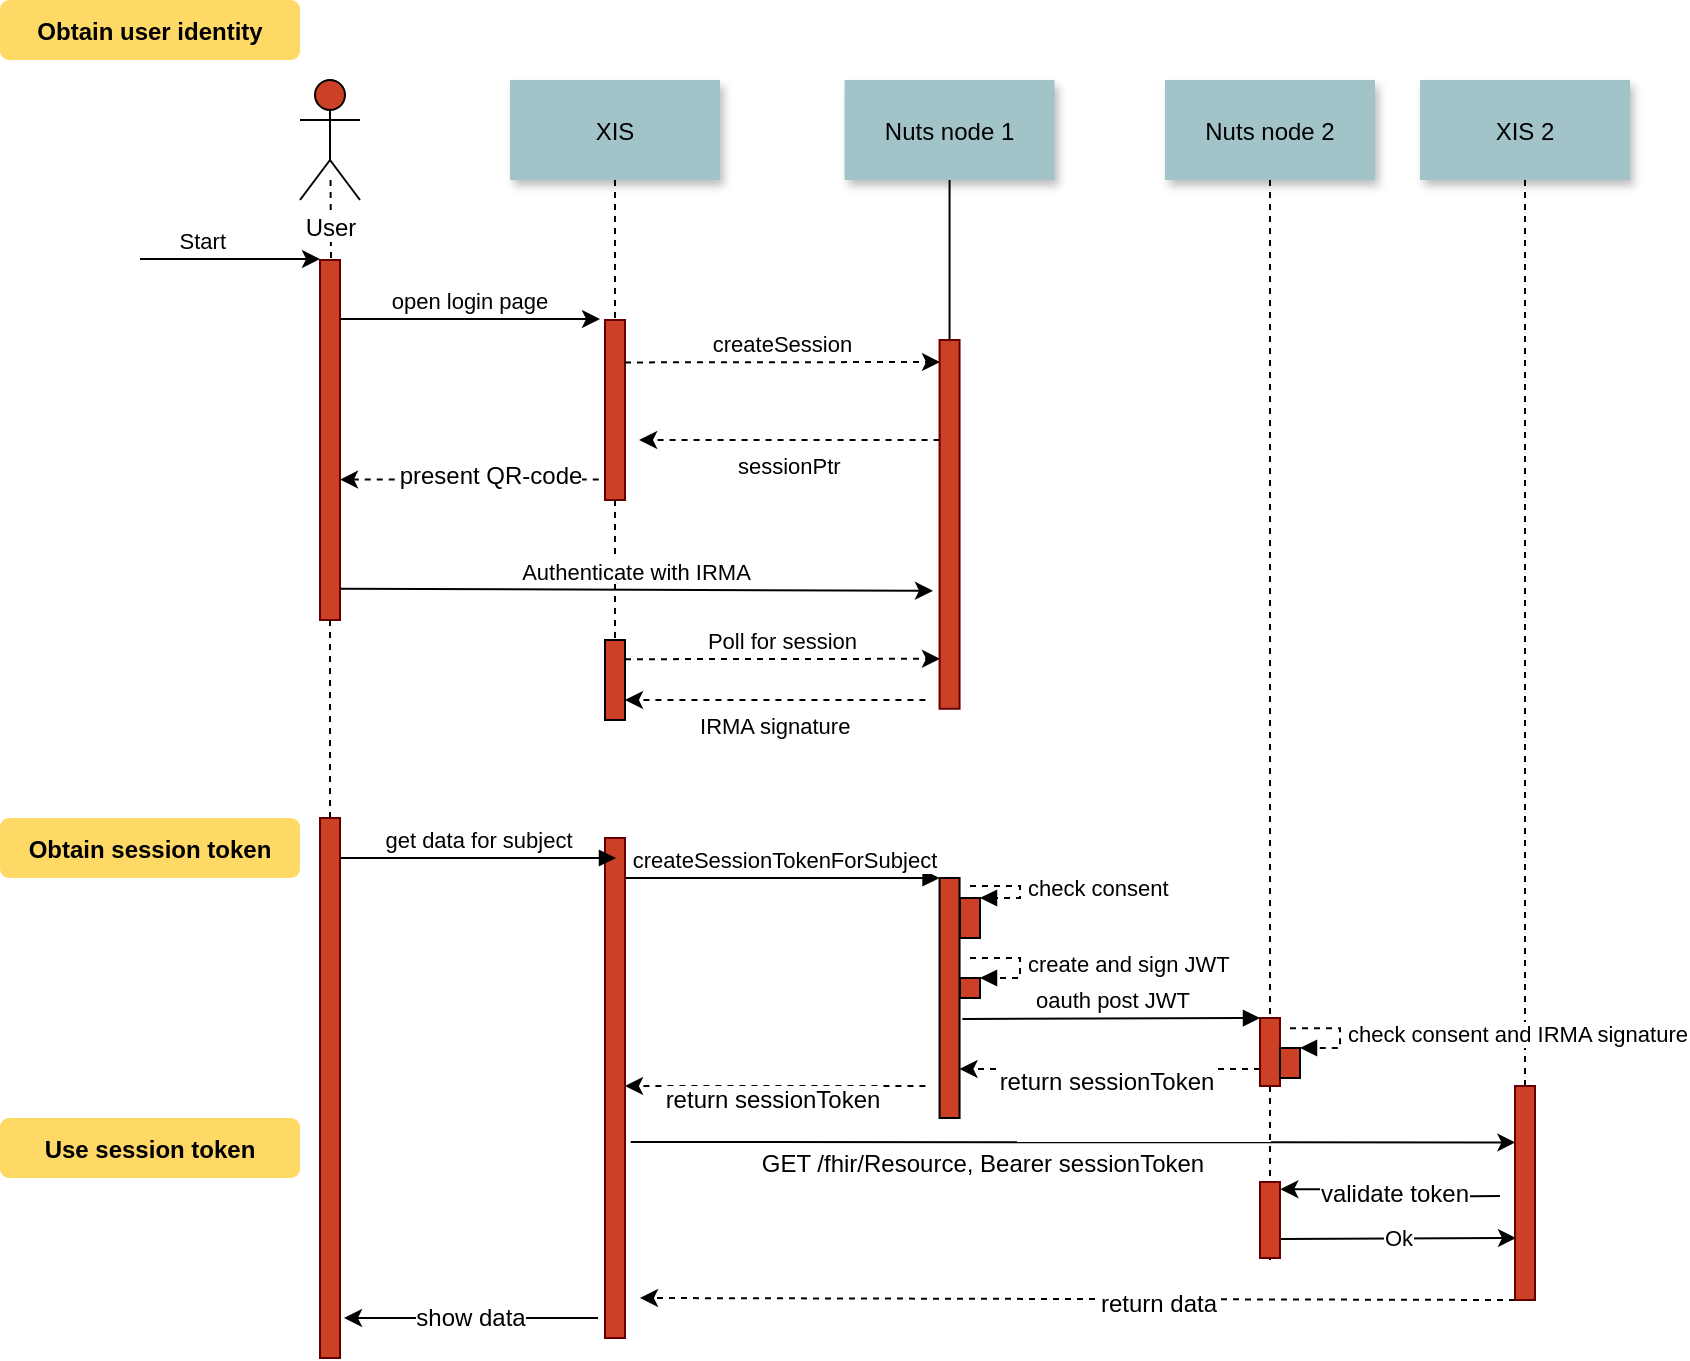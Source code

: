 <mxfile version="12.4.8" type="device"><diagram name="Page-1" id="9361dd3d-8414-5efd-6122-117bd74ce7a7"><mxGraphModel dx="828" dy="573" grid="1" gridSize="10" guides="1" tooltips="1" connect="1" arrows="1" fold="1" page="0" pageScale="1.5" pageWidth="826" pageHeight="1169" background="#ffffff" math="0" shadow="0"><root><mxCell id="0"/><mxCell id="1" parent="0"/><mxCell id="23" value="" style="edgeStyle=none;endArrow=none;dashed=1" parent="1" source="21" edge="1"><mxGeometry x="614.488" y="214.0" width="100" height="100" as="geometry"><mxPoint x="674.653" y="149" as="sourcePoint"/><mxPoint x="675" y="650" as="targetPoint"/></mxGeometry></mxCell><mxCell id="2" value="" style="fillColor=#CC4125;strokeColor=#660000" parent="1" vertex="1"><mxGeometry x="200" y="150" width="10" height="180" as="geometry"/></mxCell><mxCell id="3" value="Start" style="edgeStyle=none;verticalLabelPosition=top;verticalAlign=bottom;labelPosition=left;align=right" parent="1" edge="1"><mxGeometry x="110" y="49.5" width="100" height="100" as="geometry"><mxPoint x="110" y="149.5" as="sourcePoint"/><mxPoint x="200" y="149.5" as="targetPoint"/></mxGeometry></mxCell><mxCell id="6" value="" style="fillColor=#CC4125;strokeColor=#660000" parent="1" vertex="1"><mxGeometry x="342.5" y="180" width="10" height="90" as="geometry"/></mxCell><mxCell id="7" value="XIS" style="shadow=1;fillColor=#A2C4C9;strokeColor=none" parent="1" vertex="1"><mxGeometry x="295" y="60" width="105" height="50" as="geometry"/></mxCell><mxCell id="8" value="" style="edgeStyle=none;endArrow=none;dashed=1" parent="1" source="7" target="6" edge="1"><mxGeometry x="272.335" y="165" width="100" height="100" as="geometry"><mxPoint x="347.259" y="110" as="sourcePoint"/><mxPoint x="347.576" y="165" as="targetPoint"/></mxGeometry></mxCell><mxCell id="9" value="open login page" style="edgeStyle=none;verticalLabelPosition=top;verticalAlign=bottom" parent="1" edge="1"><mxGeometry x="220" y="92" width="100" height="100" as="geometry"><mxPoint x="210" y="179.5" as="sourcePoint"/><mxPoint x="340" y="179.5" as="targetPoint"/></mxGeometry></mxCell><mxCell id="11" value="" style="edgeStyle=none;verticalLabelPosition=top;verticalAlign=bottom;endArrow=none;startArrow=classic;dashed=1" parent="1" edge="1"><mxGeometry x="220" y="172.259" width="100" height="100" as="geometry"><mxPoint x="210" y="259.759" as="sourcePoint"/><mxPoint x="340" y="259.759" as="targetPoint"/></mxGeometry></mxCell><mxCell id="GAo9efEidBKXzCwwbEad-93" value="present QR-code" style="text;html=1;align=center;verticalAlign=middle;resizable=0;points=[];labelBackgroundColor=#ffffff;" vertex="1" connectable="0" parent="11"><mxGeometry relative="1" as="geometry"><mxPoint x="10" y="-2" as="offset"/></mxGeometry></mxCell><mxCell id="13" value="createSession" style="edgeStyle=none;verticalLabelPosition=top;verticalAlign=bottom;dashed=1" parent="1" edge="1"><mxGeometry x="385.455" y="113.916" width="100" height="100" as="geometry"><mxPoint x="352.5" y="201.206" as="sourcePoint"/><mxPoint x="510" y="201" as="targetPoint"/></mxGeometry></mxCell><mxCell id="15" value="Nuts node 1" style="shadow=1;fillColor=#A2C4C9;strokeColor=none" parent="1" vertex="1"><mxGeometry x="462.284" y="60.0" width="105" height="50" as="geometry"/></mxCell><mxCell id="16" value="" style="edgeStyle=none;endArrow=none" parent="1" source="15" target="17" edge="1"><mxGeometry x="437.043" y="270" width="100" height="100" as="geometry"><mxPoint x="514.543" y="220.0" as="sourcePoint"/><mxPoint x="514.543" y="240.0" as="targetPoint"/></mxGeometry></mxCell><mxCell id="17" value="" style="fillColor=#CC4125;strokeColor=#660000" parent="1" vertex="1"><mxGeometry x="509.78" y="190" width="10" height="184.39" as="geometry"/></mxCell><mxCell id="GAo9efEidBKXzCwwbEad-105" value="" style="rounded=1;orthogonalLoop=1;jettySize=auto;html=1;exitX=0;exitY=0.75;exitDx=0;exitDy=0;dashed=1;" edge="1" parent="1" source="21" target="GAo9efEidBKXzCwwbEad-138"><mxGeometry relative="1" as="geometry"><mxPoint x="354" y="540" as="targetPoint"/></mxGeometry></mxCell><mxCell id="GAo9efEidBKXzCwwbEad-106" value="return sessionToken" style="text;html=1;align=center;verticalAlign=middle;resizable=0;points=[];labelBackgroundColor=#ffffff;" vertex="1" connectable="0" parent="GAo9efEidBKXzCwwbEad-105"><mxGeometry x="-0.006" relative="1" as="geometry"><mxPoint x="-2.32" y="6.67" as="offset"/></mxGeometry></mxCell><mxCell id="GAo9efEidBKXzCwwbEad-111" style="rounded=0;orthogonalLoop=1;jettySize=auto;html=1;entryX=0.007;entryY=0.059;entryDx=0;entryDy=0;entryPerimeter=0;exitX=1.321;exitY=0.161;exitDx=0;exitDy=0;exitPerimeter=0;" edge="1" parent="1"><mxGeometry relative="1" as="geometry"><mxPoint x="355.333" y="591" as="sourcePoint"/><mxPoint x="797.69" y="591.207" as="targetPoint"/></mxGeometry></mxCell><mxCell id="GAo9efEidBKXzCwwbEad-113" value="GET /fhir/Resource, Bearer sessionToken" style="text;html=1;align=center;verticalAlign=middle;resizable=0;points=[];labelBackgroundColor=#ffffff;" vertex="1" connectable="0" parent="GAo9efEidBKXzCwwbEad-111"><mxGeometry x="-0.154" relative="1" as="geometry"><mxPoint x="-12" y="11.16" as="offset"/></mxGeometry></mxCell><mxCell id="22" value="Nuts node 2" style="shadow=1;fillColor=#A2C4C9;strokeColor=none" parent="1" vertex="1"><mxGeometry x="622.5" y="60" width="105" height="50" as="geometry"/></mxCell><mxCell id="24" value="XIS 2" style="shadow=1;fillColor=#A2C4C9;strokeColor=none" parent="1" vertex="1"><mxGeometry x="750" y="60" width="105" height="50" as="geometry"/></mxCell><mxCell id="25" value="" style="edgeStyle=none;endArrow=none;dashed=1" parent="1" source="24" target="26" edge="1"><mxGeometry x="727.335" y="165" width="100" height="100" as="geometry"><mxPoint x="802.259" y="110" as="sourcePoint"/><mxPoint x="802.576" y="165" as="targetPoint"/></mxGeometry></mxCell><mxCell id="33" value="" style="edgeStyle=elbowEdgeStyle;elbow=horizontal;endArrow=none;dashed=1" parent="1" target="2" edge="1"><mxGeometry x="230.0" y="310" width="100" height="100" as="geometry"><mxPoint x="205.276" y="110" as="sourcePoint"/><mxPoint x="330" y="310" as="targetPoint"/></mxGeometry></mxCell><mxCell id="44" value="" style="edgeStyle=none;dashed=1;endArrow=none;entryX=0.5;entryY=0;entryDx=0;entryDy=0;" parent="1" source="2" target="GAo9efEidBKXzCwwbEad-127" edge="1"><mxGeometry x="50" y="300" width="100" height="100" as="geometry"><mxPoint x="50" y="400" as="sourcePoint"/><mxPoint x="205" y="380" as="targetPoint"/></mxGeometry></mxCell><mxCell id="52" value="" style="edgeStyle=none;endArrow=none;dashed=1" parent="1" source="6" target="GAo9efEidBKXzCwwbEad-98" edge="1"><mxGeometry x="376.571" y="339.697" width="100" height="100" as="geometry"><mxPoint x="451.736" y="284.697" as="sourcePoint"/><mxPoint x="347.5" y="464.167" as="targetPoint"/></mxGeometry></mxCell><mxCell id="71" value="Obtain user identity" style="rounded=1;fontStyle=1;fillColor=#FFD966;strokeColor=none" parent="1" vertex="1"><mxGeometry x="40" y="20" width="150" height="30" as="geometry"/></mxCell><mxCell id="GAo9efEidBKXzCwwbEad-92" value="sessionPtr" style="edgeStyle=elbowEdgeStyle;elbow=vertical;dashed=1;verticalLabelPosition=bottom;verticalAlign=top" edge="1" parent="1"><mxGeometry x="389.78" y="172" width="100" height="100" as="geometry"><mxPoint x="509.78" y="240.0" as="sourcePoint"/><mxPoint x="359.56" y="240.0" as="targetPoint"/><Array as="points"><mxPoint x="432.78" y="240"/></Array></mxGeometry></mxCell><mxCell id="GAo9efEidBKXzCwwbEad-95" value="Authenticate with IRMA" style="edgeStyle=none;verticalLabelPosition=top;verticalAlign=bottom;entryX=-0.328;entryY=0.68;entryDx=0;entryDy=0;entryPerimeter=0;" edge="1" parent="1" target="17"><mxGeometry x="220" y="226.89" width="100" height="100" as="geometry"><mxPoint x="210.0" y="314.39" as="sourcePoint"/><mxPoint x="340" y="314.39" as="targetPoint"/></mxGeometry></mxCell><mxCell id="GAo9efEidBKXzCwwbEad-96" value="Poll for session" style="edgeStyle=none;verticalLabelPosition=top;verticalAlign=bottom;dashed=1" edge="1" parent="1"><mxGeometry x="385.455" y="262.306" width="100" height="100" as="geometry"><mxPoint x="352.5" y="349.596" as="sourcePoint"/><mxPoint x="510" y="349.39" as="targetPoint"/></mxGeometry></mxCell><mxCell id="GAo9efEidBKXzCwwbEad-97" value="IRMA signature" style="edgeStyle=elbowEdgeStyle;elbow=vertical;dashed=1;verticalLabelPosition=bottom;verticalAlign=top" edge="1" parent="1"><mxGeometry x="382.72" y="302" width="100" height="100" as="geometry"><mxPoint x="502.72" y="370.0" as="sourcePoint"/><mxPoint x="352.5" y="370.0" as="targetPoint"/><Array as="points"><mxPoint x="425.72" y="370"/></Array></mxGeometry></mxCell><mxCell id="GAo9efEidBKXzCwwbEad-98" value="" style="html=1;points=[];perimeter=orthogonalPerimeter;fillColor=#CC4125;" vertex="1" parent="1"><mxGeometry x="342.5" y="340" width="10" height="40" as="geometry"/></mxCell><mxCell id="GAo9efEidBKXzCwwbEad-101" value="oauth post JWT" style="html=1;verticalAlign=bottom;endArrow=block;entryX=0;entryY=0;entryDx=0;entryDy=0;exitX=1.142;exitY=0.587;exitDx=0;exitDy=0;exitPerimeter=0;" edge="1" parent="1" source="GAo9efEidBKXzCwwbEad-138" target="21"><mxGeometry width="80" relative="1" as="geometry"><mxPoint x="352.5" y="513" as="sourcePoint"/><mxPoint x="432.5" y="513" as="targetPoint"/></mxGeometry></mxCell><mxCell id="GAo9efEidBKXzCwwbEad-116" value="" style="edgeStyle=orthogonalEdgeStyle;rounded=0;orthogonalLoop=1;jettySize=auto;html=1;entryX=1.017;entryY=0.094;entryDx=0;entryDy=0;entryPerimeter=0;" edge="1" parent="1" target="GAo9efEidBKXzCwwbEad-115"><mxGeometry relative="1" as="geometry"><mxPoint x="790" y="618" as="sourcePoint"/></mxGeometry></mxCell><mxCell id="GAo9efEidBKXzCwwbEad-119" value="validate token" style="text;html=1;align=center;verticalAlign=middle;resizable=0;points=[];labelBackgroundColor=#ffffff;" vertex="1" connectable="0" parent="GAo9efEidBKXzCwwbEad-116"><mxGeometry x="0.011" y="-1" relative="1" as="geometry"><mxPoint x="1" y="1" as="offset"/></mxGeometry></mxCell><mxCell id="GAo9efEidBKXzCwwbEad-123" style="rounded=0;orthogonalLoop=1;jettySize=auto;html=1;exitX=0;exitY=1;exitDx=0;exitDy=0;dashed=1;" edge="1" parent="1" source="26"><mxGeometry relative="1" as="geometry"><mxPoint x="797.5" y="708.5" as="sourcePoint"/><mxPoint x="360" y="669" as="targetPoint"/></mxGeometry></mxCell><mxCell id="GAo9efEidBKXzCwwbEad-124" value="return data" style="text;html=1;align=center;verticalAlign=middle;resizable=0;points=[];labelBackgroundColor=#ffffff;" vertex="1" connectable="0" parent="GAo9efEidBKXzCwwbEad-123"><mxGeometry x="-0.184" y="2" relative="1" as="geometry"><mxPoint as="offset"/></mxGeometry></mxCell><mxCell id="26" value="" style="fillColor=#CC4125;strokeColor=#660000" parent="1" vertex="1"><mxGeometry x="797.5" y="563" width="10" height="107" as="geometry"/></mxCell><mxCell id="GAo9efEidBKXzCwwbEad-122" value="Ok" style="edgeStyle=orthogonalEdgeStyle;rounded=0;orthogonalLoop=1;jettySize=auto;html=1;exitX=1;exitY=0.75;exitDx=0;exitDy=0;" edge="1" parent="1" source="GAo9efEidBKXzCwwbEad-115"><mxGeometry relative="1" as="geometry"><mxPoint x="798" y="639" as="targetPoint"/></mxGeometry></mxCell><mxCell id="GAo9efEidBKXzCwwbEad-115" value="" style="fillColor=#CC4125;strokeColor=#660000" vertex="1" parent="1"><mxGeometry x="670" y="611" width="10" height="38" as="geometry"/></mxCell><mxCell id="GAo9efEidBKXzCwwbEad-126" value="Obtain session token" style="rounded=1;fontStyle=1;fillColor=#FFD966;strokeColor=none" vertex="1" parent="1"><mxGeometry x="40" y="429" width="150" height="30" as="geometry"/></mxCell><mxCell id="GAo9efEidBKXzCwwbEad-127" value="" style="fillColor=#CC4125;strokeColor=#660000" vertex="1" parent="1"><mxGeometry x="200" y="429" width="10" height="270" as="geometry"/></mxCell><mxCell id="GAo9efEidBKXzCwwbEad-135" style="rounded=0;orthogonalLoop=1;jettySize=auto;html=1;" edge="1" parent="1"><mxGeometry relative="1" as="geometry"><mxPoint x="339" y="679" as="sourcePoint"/><mxPoint x="212" y="679" as="targetPoint"/></mxGeometry></mxCell><mxCell id="GAo9efEidBKXzCwwbEad-136" value="show data" style="text;html=1;align=center;verticalAlign=middle;resizable=0;points=[];labelBackgroundColor=#ffffff;" vertex="1" connectable="0" parent="GAo9efEidBKXzCwwbEad-135"><mxGeometry x="0.009" relative="1" as="geometry"><mxPoint as="offset"/></mxGeometry></mxCell><mxCell id="GAo9efEidBKXzCwwbEad-128" value="" style="fillColor=#CC4125;strokeColor=#660000" vertex="1" parent="1"><mxGeometry x="342.5" y="439" width="10" height="250" as="geometry"/></mxCell><mxCell id="GAo9efEidBKXzCwwbEad-130" value="get data for subject" style="html=1;verticalAlign=bottom;endArrow=block;" edge="1" parent="1"><mxGeometry width="80" relative="1" as="geometry"><mxPoint x="210" y="449" as="sourcePoint"/><mxPoint x="348" y="449" as="targetPoint"/></mxGeometry></mxCell><mxCell id="GAo9efEidBKXzCwwbEad-138" value="" style="html=1;points=[];perimeter=orthogonalPerimeter;fillColor=#CC4125;" vertex="1" parent="1"><mxGeometry x="509.78" y="459" width="10" height="120" as="geometry"/></mxCell><mxCell id="GAo9efEidBKXzCwwbEad-139" value="createSessionTokenForSubject" style="html=1;verticalAlign=bottom;endArrow=block;entryX=0;entryY=0;" edge="1" target="GAo9efEidBKXzCwwbEad-138" parent="1"><mxGeometry relative="1" as="geometry"><mxPoint x="353" y="459" as="sourcePoint"/></mxGeometry></mxCell><mxCell id="21" value="" style="fillColor=#CC4125;strokeColor=#660000" parent="1" vertex="1"><mxGeometry x="670" y="529" width="10" height="34" as="geometry"/></mxCell><mxCell id="GAo9efEidBKXzCwwbEad-141" value="" style="edgeStyle=none;endArrow=none;dashed=1" edge="1" parent="1" source="22" target="21"><mxGeometry x="614.488" y="175.0" width="100" height="100" as="geometry"><mxPoint x="675" y="110" as="sourcePoint"/><mxPoint x="675" y="700" as="targetPoint"/></mxGeometry></mxCell><mxCell id="GAo9efEidBKXzCwwbEad-142" value="" style="rounded=1;orthogonalLoop=1;jettySize=auto;html=1;exitX=0;exitY=0.75;exitDx=0;exitDy=0;dashed=1;" edge="1" parent="1"><mxGeometry relative="1" as="geometry"><mxPoint x="502.72" y="563.0" as="sourcePoint"/><mxPoint x="352.5" y="563.0" as="targetPoint"/></mxGeometry></mxCell><mxCell id="GAo9efEidBKXzCwwbEad-143" value="return sessionToken" style="text;html=1;align=center;verticalAlign=middle;resizable=0;points=[];labelBackgroundColor=#ffffff;" vertex="1" connectable="0" parent="GAo9efEidBKXzCwwbEad-142"><mxGeometry x="-0.006" relative="1" as="geometry"><mxPoint x="-2.32" y="6.67" as="offset"/></mxGeometry></mxCell><mxCell id="GAo9efEidBKXzCwwbEad-144" value="" style="html=1;points=[];perimeter=orthogonalPerimeter;fillColor=#CC4125;" vertex="1" parent="1"><mxGeometry x="680" y="544" width="10" height="15" as="geometry"/></mxCell><mxCell id="GAo9efEidBKXzCwwbEad-145" value="check consent and IRMA signature" style="edgeStyle=orthogonalEdgeStyle;html=1;align=left;spacingLeft=2;endArrow=block;rounded=0;entryX=1;entryY=0;dashed=1;" edge="1" target="GAo9efEidBKXzCwwbEad-144" parent="1"><mxGeometry relative="1" as="geometry"><mxPoint x="685" y="534.14" as="sourcePoint"/><Array as="points"><mxPoint x="710" y="534.14"/></Array></mxGeometry></mxCell><mxCell id="GAo9efEidBKXzCwwbEad-149" value="" style="html=1;points=[];perimeter=orthogonalPerimeter;fillColor=#CC4125;" vertex="1" parent="1"><mxGeometry x="520" y="469" width="10" height="20" as="geometry"/></mxCell><mxCell id="GAo9efEidBKXzCwwbEad-150" value="check consent" style="edgeStyle=orthogonalEdgeStyle;html=1;align=left;spacingLeft=2;endArrow=block;rounded=0;entryX=1;entryY=0;dashed=1;" edge="1" target="GAo9efEidBKXzCwwbEad-149" parent="1"><mxGeometry relative="1" as="geometry"><mxPoint x="525" y="463" as="sourcePoint"/><Array as="points"><mxPoint x="550" y="463"/></Array></mxGeometry></mxCell><mxCell id="GAo9efEidBKXzCwwbEad-151" value="" style="html=1;points=[];perimeter=orthogonalPerimeter;fillColor=#CC4125;" vertex="1" parent="1"><mxGeometry x="520" y="509" width="10" height="10" as="geometry"/></mxCell><mxCell id="GAo9efEidBKXzCwwbEad-152" value="create and sign JWT" style="edgeStyle=orthogonalEdgeStyle;html=1;align=left;spacingLeft=2;endArrow=block;rounded=0;entryX=1;entryY=0;dashed=1;" edge="1" target="GAo9efEidBKXzCwwbEad-151" parent="1"><mxGeometry relative="1" as="geometry"><mxPoint x="525" y="499" as="sourcePoint"/><Array as="points"><mxPoint x="550" y="499"/></Array></mxGeometry></mxCell><mxCell id="GAo9efEidBKXzCwwbEad-154" value="User" style="shape=umlActor;verticalLabelPosition=bottom;labelBackgroundColor=#ffffff;verticalAlign=top;html=1;fillColor=#CC4125;" vertex="1" parent="1"><mxGeometry x="190" y="60" width="30" height="60" as="geometry"/></mxCell><mxCell id="GAo9efEidBKXzCwwbEad-156" value="Use session token" style="rounded=1;fontStyle=1;fillColor=#FFD966;strokeColor=none" vertex="1" parent="1"><mxGeometry x="40" y="579" width="150" height="30" as="geometry"/></mxCell></root></mxGraphModel></diagram></mxfile>